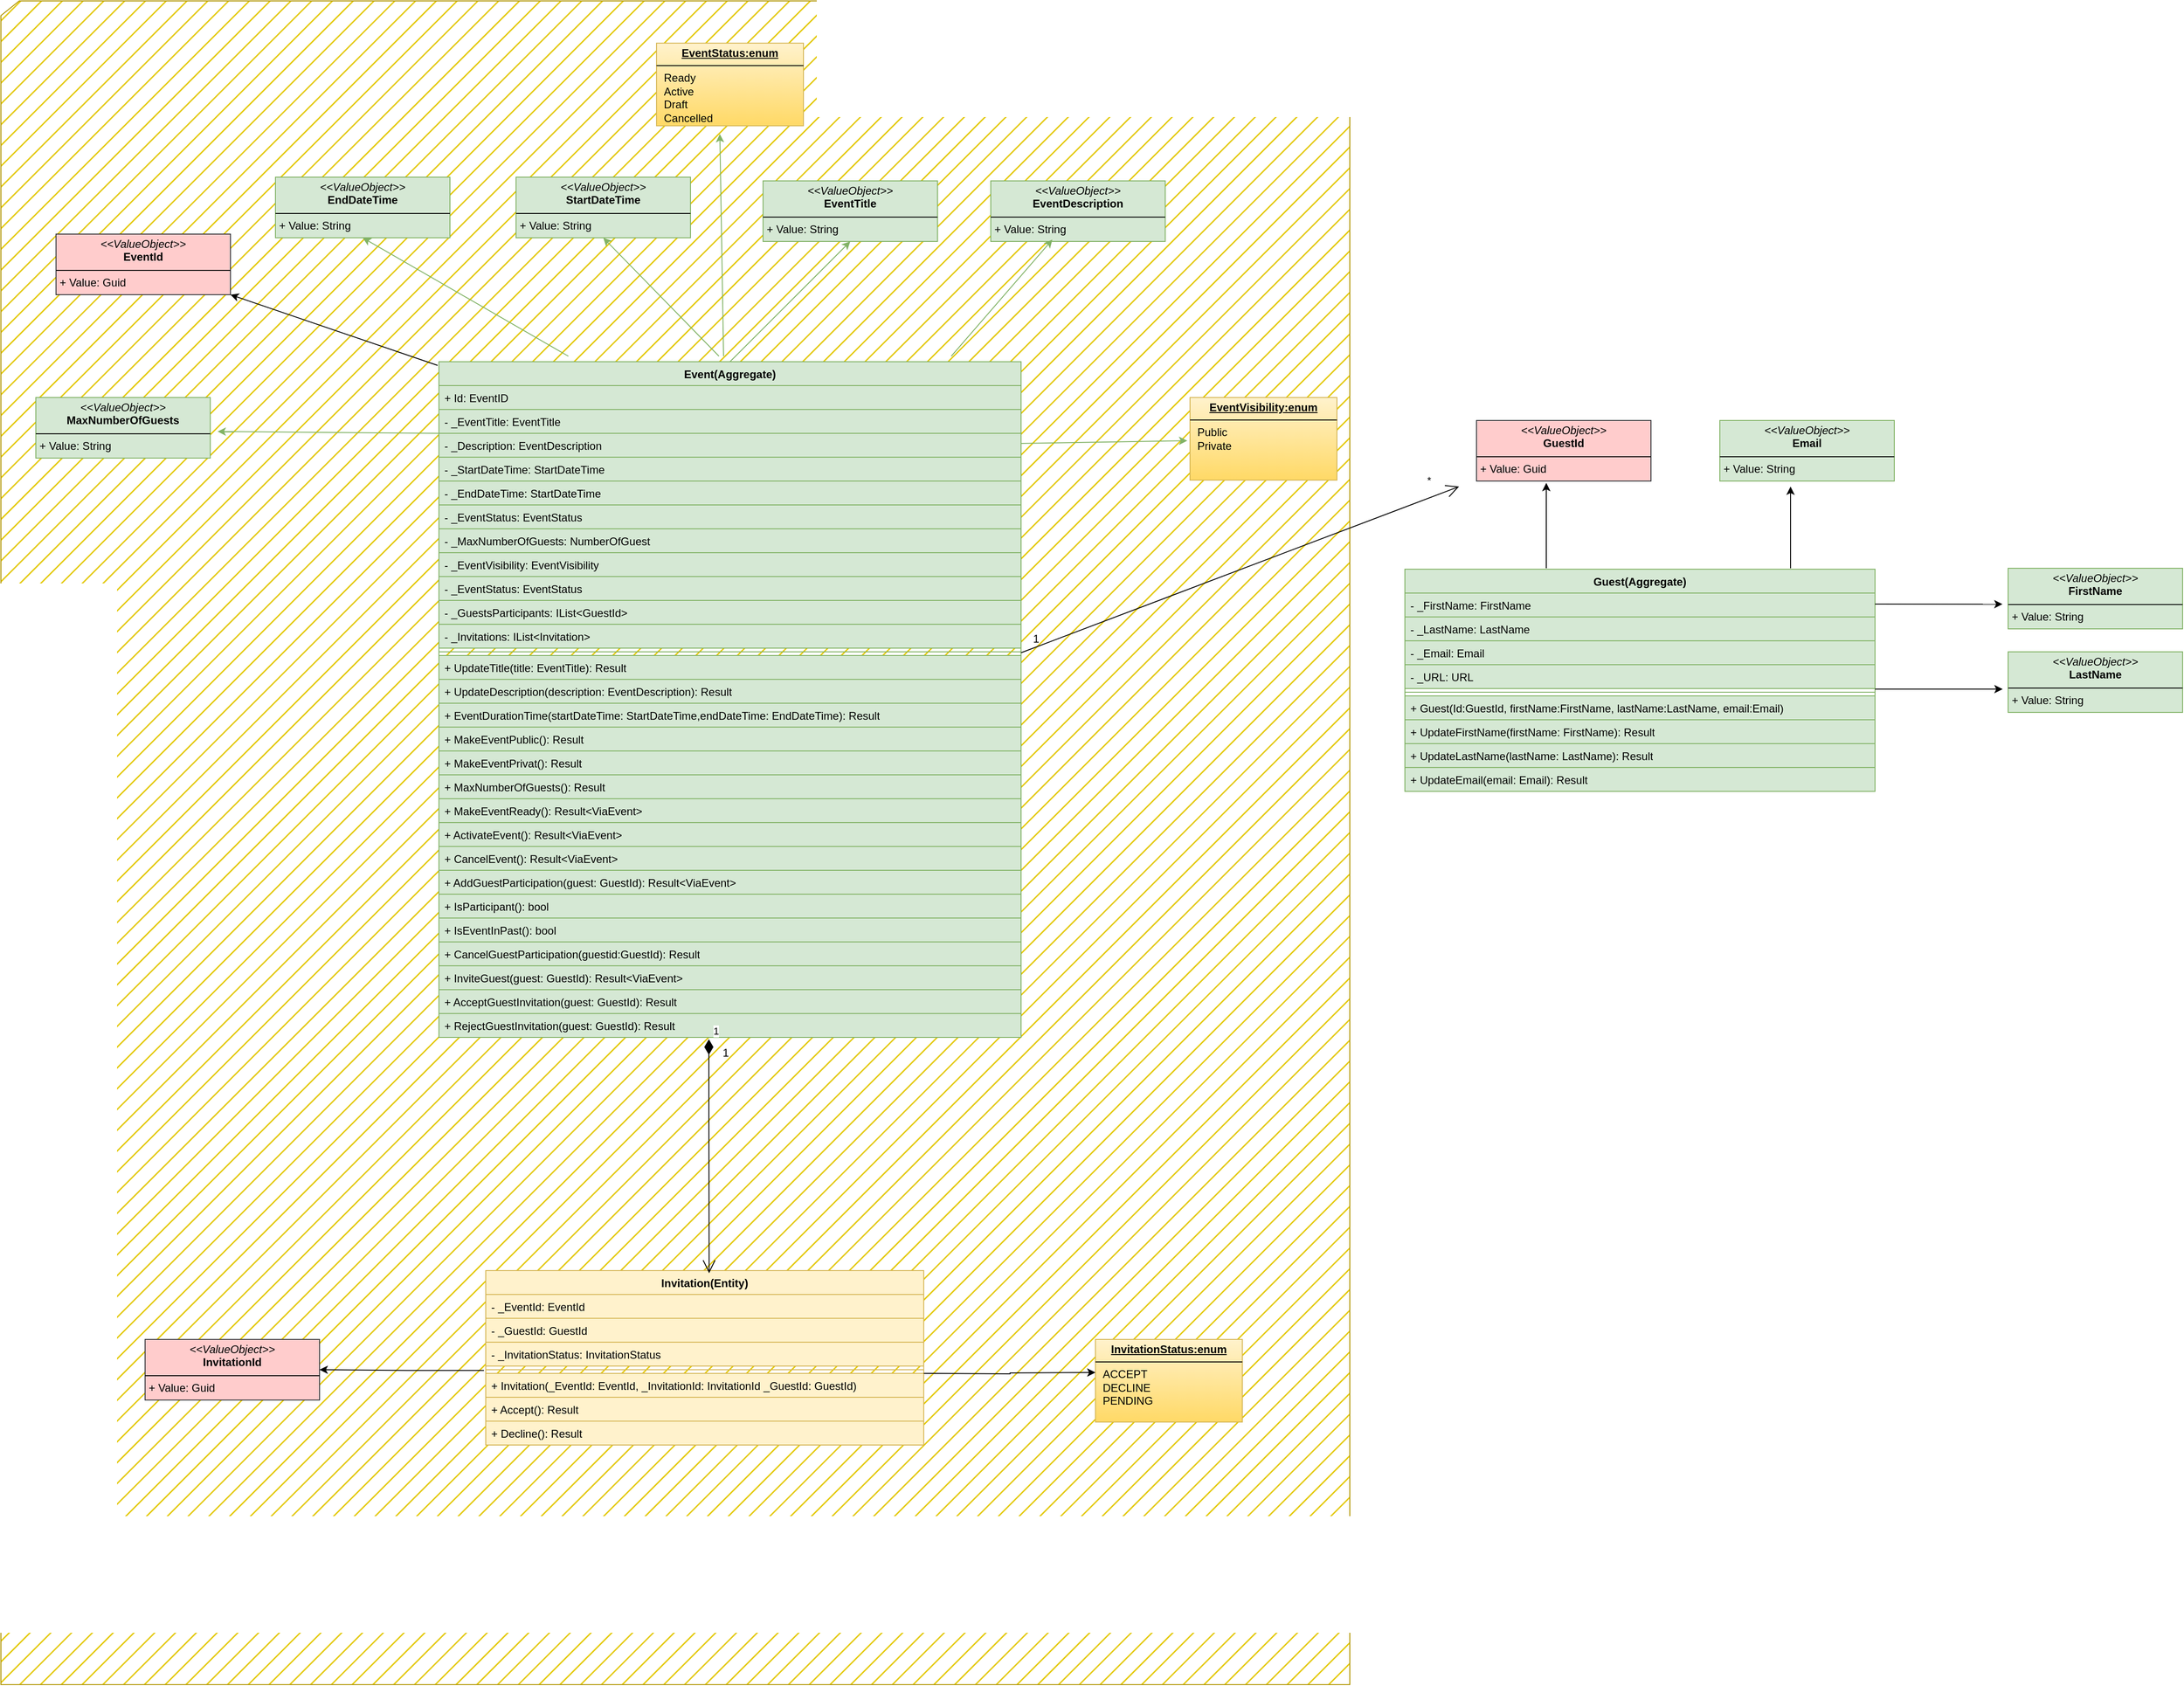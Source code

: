 <mxfile version="24.9.0">
  <diagram name="Page-1" id="Azfg8BdM37UtoxWHE8hk">
    <mxGraphModel dx="2765" dy="1464" grid="0" gridSize="10" guides="1" tooltips="1" connect="1" arrows="1" fold="1" page="1" pageScale="1" pageWidth="5000" pageHeight="4000" math="0" shadow="0">
      <root>
        <mxCell id="0" />
        <mxCell id="1" parent="0" />
        <mxCell id="k6Ob-KdLAMpTJRenicLv-19" value="" style="shape=loopLimit;whiteSpace=wrap;html=1;fillColor=#e3c800;strokeColor=#B09500;fontColor=#000000;fillStyle=hatch;" vertex="1" parent="1">
          <mxGeometry x="432" y="38" width="1469" height="1834" as="geometry" />
        </mxCell>
        <mxCell id="b80e7Ulma8EjgWwjOu7u-7" value="&lt;div&gt;&lt;span style=&quot;background-color: initial;&quot;&gt;Event(Aggregate&lt;/span&gt;&lt;span style=&quot;background-color: initial;&quot;&gt;)&lt;/span&gt;&lt;/div&gt;&lt;div&gt;&lt;div&gt;&lt;br&gt;&lt;/div&gt;&lt;/div&gt;" style="swimlane;fontStyle=1;align=center;verticalAlign=top;childLayout=stackLayout;horizontal=1;startSize=26;horizontalStack=0;resizeParent=1;resizeParentMax=0;resizeLast=0;collapsible=1;marginBottom=0;whiteSpace=wrap;html=1;fillColor=#d5e8d4;strokeColor=#82b366;" parent="1" vertex="1">
          <mxGeometry x="909" y="431" width="634" height="736" as="geometry" />
        </mxCell>
        <mxCell id="b80e7Ulma8EjgWwjOu7u-17" value="+ Id: EventID" style="text;strokeColor=#82b366;fillColor=#d5e8d4;align=left;verticalAlign=top;spacingLeft=4;spacingRight=4;overflow=hidden;rotatable=0;points=[[0,0.5],[1,0.5]];portConstraint=eastwest;whiteSpace=wrap;html=1;" parent="b80e7Ulma8EjgWwjOu7u-7" vertex="1">
          <mxGeometry y="26" width="634" height="26" as="geometry" />
        </mxCell>
        <mxCell id="b80e7Ulma8EjgWwjOu7u-14" value="- _EventTitle: EventTitle" style="text;strokeColor=#82b366;fillColor=#d5e8d4;align=left;verticalAlign=top;spacingLeft=4;spacingRight=4;overflow=hidden;rotatable=0;points=[[0,0.5],[1,0.5]];portConstraint=eastwest;whiteSpace=wrap;html=1;" parent="b80e7Ulma8EjgWwjOu7u-7" vertex="1">
          <mxGeometry y="52" width="634" height="26" as="geometry" />
        </mxCell>
        <mxCell id="b80e7Ulma8EjgWwjOu7u-15" value="- _Description: EventDescription" style="text;strokeColor=#82b366;fillColor=#d5e8d4;align=left;verticalAlign=top;spacingLeft=4;spacingRight=4;overflow=hidden;rotatable=0;points=[[0,0.5],[1,0.5]];portConstraint=eastwest;whiteSpace=wrap;html=1;" parent="b80e7Ulma8EjgWwjOu7u-7" vertex="1">
          <mxGeometry y="78" width="634" height="26" as="geometry" />
        </mxCell>
        <mxCell id="b80e7Ulma8EjgWwjOu7u-18" value="- _StartDateTime: StartDateTime" style="text;strokeColor=#82b366;fillColor=#d5e8d4;align=left;verticalAlign=top;spacingLeft=4;spacingRight=4;overflow=hidden;rotatable=0;points=[[0,0.5],[1,0.5]];portConstraint=eastwest;whiteSpace=wrap;html=1;" parent="b80e7Ulma8EjgWwjOu7u-7" vertex="1">
          <mxGeometry y="104" width="634" height="26" as="geometry" />
        </mxCell>
        <mxCell id="b80e7Ulma8EjgWwjOu7u-12" value="- _EndDateTime: StartDateTime" style="text;strokeColor=#82b366;fillColor=#d5e8d4;align=left;verticalAlign=top;spacingLeft=4;spacingRight=4;overflow=hidden;rotatable=0;points=[[0,0.5],[1,0.5]];portConstraint=eastwest;whiteSpace=wrap;html=1;" parent="b80e7Ulma8EjgWwjOu7u-7" vertex="1">
          <mxGeometry y="130" width="634" height="26" as="geometry" />
        </mxCell>
        <mxCell id="b80e7Ulma8EjgWwjOu7u-8" value="- _EventStatus: EventStatus" style="text;strokeColor=#82b366;fillColor=#d5e8d4;align=left;verticalAlign=top;spacingLeft=4;spacingRight=4;overflow=hidden;rotatable=0;points=[[0,0.5],[1,0.5]];portConstraint=eastwest;whiteSpace=wrap;html=1;" parent="b80e7Ulma8EjgWwjOu7u-7" vertex="1">
          <mxGeometry y="156" width="634" height="26" as="geometry" />
        </mxCell>
        <mxCell id="b80e7Ulma8EjgWwjOu7u-16" value="- _MaxNumberOfGuests: NumberOfG&lt;span style=&quot;background-color: initial;&quot;&gt;uest&lt;/span&gt;" style="text;strokeColor=#82b366;fillColor=#d5e8d4;align=left;verticalAlign=top;spacingLeft=4;spacingRight=4;overflow=hidden;rotatable=0;points=[[0,0.5],[1,0.5]];portConstraint=eastwest;whiteSpace=wrap;html=1;" parent="b80e7Ulma8EjgWwjOu7u-7" vertex="1">
          <mxGeometry y="182" width="634" height="26" as="geometry" />
        </mxCell>
        <mxCell id="b80e7Ulma8EjgWwjOu7u-20" value="- _EventVisibility: EventVisibility" style="text;strokeColor=#82b366;fillColor=#d5e8d4;align=left;verticalAlign=top;spacingLeft=4;spacingRight=4;overflow=hidden;rotatable=0;points=[[0,0.5],[1,0.5]];portConstraint=eastwest;whiteSpace=wrap;html=1;" parent="b80e7Ulma8EjgWwjOu7u-7" vertex="1">
          <mxGeometry y="208" width="634" height="26" as="geometry" />
        </mxCell>
        <mxCell id="b80e7Ulma8EjgWwjOu7u-21" value="- _EventStatus: EventStatus" style="text;strokeColor=#82b366;fillColor=#d5e8d4;align=left;verticalAlign=top;spacingLeft=4;spacingRight=4;overflow=hidden;rotatable=0;points=[[0,0.5],[1,0.5]];portConstraint=eastwest;whiteSpace=wrap;html=1;" parent="b80e7Ulma8EjgWwjOu7u-7" vertex="1">
          <mxGeometry y="234" width="634" height="26" as="geometry" />
        </mxCell>
        <mxCell id="b80e7Ulma8EjgWwjOu7u-13" value="- _GuestsParticipants: IList&amp;lt;GuestId&amp;gt;&lt;div&gt;&lt;br&gt;&lt;/div&gt;" style="text;strokeColor=#82b366;fillColor=#d5e8d4;align=left;verticalAlign=top;spacingLeft=4;spacingRight=4;overflow=hidden;rotatable=0;points=[[0,0.5],[1,0.5]];portConstraint=eastwest;whiteSpace=wrap;html=1;" parent="b80e7Ulma8EjgWwjOu7u-7" vertex="1">
          <mxGeometry y="260" width="634" height="26" as="geometry" />
        </mxCell>
        <mxCell id="b80e7Ulma8EjgWwjOu7u-22" value="- _Invitations: IList&amp;lt;Invitation&amp;gt;&lt;div&gt;&lt;br&gt;&lt;/div&gt;" style="text;strokeColor=#82b366;fillColor=#d5e8d4;align=left;verticalAlign=top;spacingLeft=4;spacingRight=4;overflow=hidden;rotatable=0;points=[[0,0.5],[1,0.5]];portConstraint=eastwest;whiteSpace=wrap;html=1;" parent="b80e7Ulma8EjgWwjOu7u-7" vertex="1">
          <mxGeometry y="286" width="634" height="26" as="geometry" />
        </mxCell>
        <mxCell id="b80e7Ulma8EjgWwjOu7u-9" value="" style="line;strokeWidth=1;fillColor=#d5e8d4;align=left;verticalAlign=middle;spacingTop=-1;spacingLeft=3;spacingRight=3;rotatable=0;labelPosition=right;points=[];portConstraint=eastwest;strokeColor=#82b366;" parent="b80e7Ulma8EjgWwjOu7u-7" vertex="1">
          <mxGeometry y="312" width="634" height="8" as="geometry" />
        </mxCell>
        <mxCell id="b80e7Ulma8EjgWwjOu7u-10" value="+ UpdateTitle(title: EventTitle&lt;span style=&quot;background-color: initial;&quot;&gt;): Result&lt;/span&gt;&lt;div&gt;&lt;span style=&quot;background-color: initial;&quot;&gt;&lt;br&gt;&lt;/span&gt;&lt;/div&gt;" style="text;strokeColor=#82b366;fillColor=#d5e8d4;align=left;verticalAlign=top;spacingLeft=4;spacingRight=4;overflow=hidden;rotatable=0;points=[[0,0.5],[1,0.5]];portConstraint=eastwest;whiteSpace=wrap;html=1;" parent="b80e7Ulma8EjgWwjOu7u-7" vertex="1">
          <mxGeometry y="320" width="634" height="26" as="geometry" />
        </mxCell>
        <mxCell id="uy6dgbSaN94w_P_jjJLg-6" value="+ UpdateDescription(description: EventDescription&lt;span style=&quot;background-color: initial;&quot;&gt;): Result&lt;/span&gt;&lt;div&gt;&lt;span style=&quot;background-color: initial;&quot;&gt;&lt;br&gt;&lt;/span&gt;&lt;/div&gt;" style="text;strokeColor=#82b366;fillColor=#d5e8d4;align=left;verticalAlign=top;spacingLeft=4;spacingRight=4;overflow=hidden;rotatable=0;points=[[0,0.5],[1,0.5]];portConstraint=eastwest;whiteSpace=wrap;html=1;" parent="b80e7Ulma8EjgWwjOu7u-7" vertex="1">
          <mxGeometry y="346" width="634" height="26" as="geometry" />
        </mxCell>
        <mxCell id="uy6dgbSaN94w_P_jjJLg-7" value="+ EventDurationTime(startDateTime: StartDateTime,endDateTime: EndDateTime&lt;span style=&quot;background-color: initial;&quot;&gt;): Result&lt;/span&gt;&lt;div&gt;&lt;span style=&quot;background-color: initial;&quot;&gt;&lt;br&gt;&lt;/span&gt;&lt;/div&gt;" style="text;strokeColor=#82b366;fillColor=#d5e8d4;align=left;verticalAlign=top;spacingLeft=4;spacingRight=4;overflow=hidden;rotatable=0;points=[[0,0.5],[1,0.5]];portConstraint=eastwest;whiteSpace=wrap;html=1;" parent="b80e7Ulma8EjgWwjOu7u-7" vertex="1">
          <mxGeometry y="372" width="634" height="26" as="geometry" />
        </mxCell>
        <mxCell id="uy6dgbSaN94w_P_jjJLg-8" value="+ MakeEventPublic(&lt;span style=&quot;background-color: initial;&quot;&gt;): Result&lt;/span&gt;&lt;div&gt;&lt;span style=&quot;background-color: initial;&quot;&gt;&lt;br&gt;&lt;/span&gt;&lt;/div&gt;" style="text;strokeColor=#82b366;fillColor=#d5e8d4;align=left;verticalAlign=top;spacingLeft=4;spacingRight=4;overflow=hidden;rotatable=0;points=[[0,0.5],[1,0.5]];portConstraint=eastwest;whiteSpace=wrap;html=1;" parent="b80e7Ulma8EjgWwjOu7u-7" vertex="1">
          <mxGeometry y="398" width="634" height="26" as="geometry" />
        </mxCell>
        <mxCell id="uy6dgbSaN94w_P_jjJLg-27" value="+ MakeEventPrivat(&lt;span style=&quot;background-color: initial;&quot;&gt;): Result&lt;/span&gt;&lt;div&gt;&lt;span style=&quot;background-color: initial;&quot;&gt;&lt;br&gt;&lt;/span&gt;&lt;/div&gt;" style="text;strokeColor=#82b366;fillColor=#d5e8d4;align=left;verticalAlign=top;spacingLeft=4;spacingRight=4;overflow=hidden;rotatable=0;points=[[0,0.5],[1,0.5]];portConstraint=eastwest;whiteSpace=wrap;html=1;" parent="b80e7Ulma8EjgWwjOu7u-7" vertex="1">
          <mxGeometry y="424" width="634" height="26" as="geometry" />
        </mxCell>
        <mxCell id="efsZpIjsci2Im7jfEUb9-1" value="+ MaxNumberOfGuests(&lt;span style=&quot;background-color: initial;&quot;&gt;): Result&lt;/span&gt;&lt;div&gt;&lt;span style=&quot;background-color: initial;&quot;&gt;&lt;br&gt;&lt;/span&gt;&lt;/div&gt;" style="text;strokeColor=#82b366;fillColor=#d5e8d4;align=left;verticalAlign=top;spacingLeft=4;spacingRight=4;overflow=hidden;rotatable=0;points=[[0,0.5],[1,0.5]];portConstraint=eastwest;whiteSpace=wrap;html=1;" parent="b80e7Ulma8EjgWwjOu7u-7" vertex="1">
          <mxGeometry y="450" width="634" height="26" as="geometry" />
        </mxCell>
        <mxCell id="efsZpIjsci2Im7jfEUb9-3" value="+ MakeEventReady(&lt;span style=&quot;background-color: initial;&quot;&gt;): Result&amp;lt;ViaEvent&amp;gt;&lt;/span&gt;&lt;div&gt;&lt;span style=&quot;background-color: initial;&quot;&gt;&lt;br&gt;&lt;/span&gt;&lt;/div&gt;" style="text;strokeColor=#82b366;fillColor=#d5e8d4;align=left;verticalAlign=top;spacingLeft=4;spacingRight=4;overflow=hidden;rotatable=0;points=[[0,0.5],[1,0.5]];portConstraint=eastwest;whiteSpace=wrap;html=1;" parent="b80e7Ulma8EjgWwjOu7u-7" vertex="1">
          <mxGeometry y="476" width="634" height="26" as="geometry" />
        </mxCell>
        <mxCell id="uy6dgbSaN94w_P_jjJLg-5" value="+ ActivateEvent(&lt;span style=&quot;background-color: initial;&quot;&gt;): Result&amp;lt;ViaEvent&amp;gt;&lt;/span&gt;&lt;div&gt;&lt;span style=&quot;background-color: initial;&quot;&gt;&lt;br&gt;&lt;/span&gt;&lt;/div&gt;" style="text;strokeColor=#82b366;fillColor=#d5e8d4;align=left;verticalAlign=top;spacingLeft=4;spacingRight=4;overflow=hidden;rotatable=0;points=[[0,0.5],[1,0.5]];portConstraint=eastwest;whiteSpace=wrap;html=1;" parent="b80e7Ulma8EjgWwjOu7u-7" vertex="1">
          <mxGeometry y="502" width="634" height="26" as="geometry" />
        </mxCell>
        <mxCell id="k6Ob-KdLAMpTJRenicLv-29" value="+ CancelEvent(&lt;span style=&quot;background-color: initial;&quot;&gt;): Result&amp;lt;ViaEvent&amp;gt;&lt;/span&gt;&lt;div&gt;&lt;span style=&quot;background-color: initial;&quot;&gt;&lt;br&gt;&lt;/span&gt;&lt;/div&gt;" style="text;strokeColor=#82b366;fillColor=#d5e8d4;align=left;verticalAlign=top;spacingLeft=4;spacingRight=4;overflow=hidden;rotatable=0;points=[[0,0.5],[1,0.5]];portConstraint=eastwest;whiteSpace=wrap;html=1;" vertex="1" parent="b80e7Ulma8EjgWwjOu7u-7">
          <mxGeometry y="528" width="634" height="26" as="geometry" />
        </mxCell>
        <mxCell id="k6Ob-KdLAMpTJRenicLv-30" value="+ AddGuestParticipation(guest: GuestId&lt;span style=&quot;background-color: initial;&quot;&gt;): Result&amp;lt;ViaEvent&amp;gt;&lt;/span&gt;&lt;div&gt;&lt;span style=&quot;background-color: initial;&quot;&gt;&lt;br&gt;&lt;/span&gt;&lt;/div&gt;" style="text;strokeColor=#82b366;fillColor=#d5e8d4;align=left;verticalAlign=top;spacingLeft=4;spacingRight=4;overflow=hidden;rotatable=0;points=[[0,0.5],[1,0.5]];portConstraint=eastwest;whiteSpace=wrap;html=1;" vertex="1" parent="b80e7Ulma8EjgWwjOu7u-7">
          <mxGeometry y="554" width="634" height="26" as="geometry" />
        </mxCell>
        <mxCell id="k6Ob-KdLAMpTJRenicLv-34" value="+ IsParticipant(&lt;span style=&quot;background-color: initial;&quot;&gt;): bool&lt;/span&gt;&lt;div&gt;&lt;span style=&quot;background-color: initial;&quot;&gt;&lt;br&gt;&lt;/span&gt;&lt;/div&gt;" style="text;strokeColor=#82b366;fillColor=#d5e8d4;align=left;verticalAlign=top;spacingLeft=4;spacingRight=4;overflow=hidden;rotatable=0;points=[[0,0.5],[1,0.5]];portConstraint=eastwest;whiteSpace=wrap;html=1;" vertex="1" parent="b80e7Ulma8EjgWwjOu7u-7">
          <mxGeometry y="580" width="634" height="26" as="geometry" />
        </mxCell>
        <mxCell id="k6Ob-KdLAMpTJRenicLv-35" value="+ IsEventInPast(&lt;span style=&quot;background-color: initial;&quot;&gt;): bool&lt;/span&gt;&lt;div&gt;&lt;span style=&quot;background-color: initial;&quot;&gt;&lt;br&gt;&lt;/span&gt;&lt;/div&gt;" style="text;strokeColor=#82b366;fillColor=#d5e8d4;align=left;verticalAlign=top;spacingLeft=4;spacingRight=4;overflow=hidden;rotatable=0;points=[[0,0.5],[1,0.5]];portConstraint=eastwest;whiteSpace=wrap;html=1;" vertex="1" parent="b80e7Ulma8EjgWwjOu7u-7">
          <mxGeometry y="606" width="634" height="26" as="geometry" />
        </mxCell>
        <mxCell id="k6Ob-KdLAMpTJRenicLv-36" value="+ CancelGuestParticipation(guestid:GuestId&lt;span style=&quot;background-color: initial;&quot;&gt;): Result&lt;/span&gt;&lt;div&gt;&lt;span style=&quot;background-color: initial;&quot;&gt;&lt;br&gt;&lt;/span&gt;&lt;/div&gt;" style="text;strokeColor=#82b366;fillColor=#d5e8d4;align=left;verticalAlign=top;spacingLeft=4;spacingRight=4;overflow=hidden;rotatable=0;points=[[0,0.5],[1,0.5]];portConstraint=eastwest;whiteSpace=wrap;html=1;" vertex="1" parent="b80e7Ulma8EjgWwjOu7u-7">
          <mxGeometry y="632" width="634" height="26" as="geometry" />
        </mxCell>
        <mxCell id="k6Ob-KdLAMpTJRenicLv-37" value="+ InviteGuest(guest: GuestId&lt;span style=&quot;background-color: initial;&quot;&gt;): Result&amp;lt;ViaEvent&amp;gt;&lt;/span&gt;&lt;div&gt;&lt;span style=&quot;background-color: initial;&quot;&gt;&lt;br&gt;&lt;/span&gt;&lt;/div&gt;" style="text;strokeColor=#82b366;fillColor=#d5e8d4;align=left;verticalAlign=top;spacingLeft=4;spacingRight=4;overflow=hidden;rotatable=0;points=[[0,0.5],[1,0.5]];portConstraint=eastwest;whiteSpace=wrap;html=1;" vertex="1" parent="b80e7Ulma8EjgWwjOu7u-7">
          <mxGeometry y="658" width="634" height="26" as="geometry" />
        </mxCell>
        <mxCell id="k6Ob-KdLAMpTJRenicLv-38" value="+ AcceptGuestInvitation(guest: GuestId&lt;span style=&quot;background-color: initial;&quot;&gt;): Result&lt;/span&gt;" style="text;strokeColor=#82b366;fillColor=#d5e8d4;align=left;verticalAlign=top;spacingLeft=4;spacingRight=4;overflow=hidden;rotatable=0;points=[[0,0.5],[1,0.5]];portConstraint=eastwest;whiteSpace=wrap;html=1;" vertex="1" parent="b80e7Ulma8EjgWwjOu7u-7">
          <mxGeometry y="684" width="634" height="26" as="geometry" />
        </mxCell>
        <mxCell id="k6Ob-KdLAMpTJRenicLv-41" value="+ RejectGuestInvitation(guest: GuestId&lt;span style=&quot;background-color: initial;&quot;&gt;): Result&lt;/span&gt;" style="text;strokeColor=#82b366;fillColor=#d5e8d4;align=left;verticalAlign=top;spacingLeft=4;spacingRight=4;overflow=hidden;rotatable=0;points=[[0,0.5],[1,0.5]];portConstraint=eastwest;whiteSpace=wrap;html=1;" vertex="1" parent="b80e7Ulma8EjgWwjOu7u-7">
          <mxGeometry y="710" width="634" height="26" as="geometry" />
        </mxCell>
        <mxCell id="b80e7Ulma8EjgWwjOu7u-27" value="&lt;p style=&quot;margin:0px;margin-top:4px;text-align:center;&quot;&gt;&lt;i&gt;&amp;lt;&amp;lt;ValueObject&amp;gt;&amp;gt;&lt;/i&gt;&lt;br&gt;&lt;b&gt;EventTitle&lt;/b&gt;&lt;/p&gt;&lt;hr size=&quot;1&quot; style=&quot;border-style:solid;&quot;&gt;&lt;p style=&quot;margin:0px;margin-left:4px;&quot;&gt;+ Value: String&lt;/p&gt;&lt;hr size=&quot;1&quot; style=&quot;border-style:solid;&quot;&gt;&lt;p style=&quot;margin:0px;margin-left:4px;&quot;&gt;&lt;br&gt;&lt;br&gt;&lt;/p&gt;" style="verticalAlign=top;align=left;overflow=fill;html=1;whiteSpace=wrap;fillColor=#d5e8d4;strokeColor=#82b366;" parent="1" vertex="1">
          <mxGeometry x="1262" y="234" width="190" height="66" as="geometry" />
        </mxCell>
        <mxCell id="b80e7Ulma8EjgWwjOu7u-28" value="&lt;p style=&quot;margin:0px;margin-top:4px;text-align:center;&quot;&gt;&lt;i&gt;&amp;lt;&amp;lt;ValueObject&amp;gt;&amp;gt;&lt;/i&gt;&lt;br&gt;&lt;b&gt;EventDescription&lt;/b&gt;&lt;/p&gt;&lt;hr size=&quot;1&quot; style=&quot;border-style:solid;&quot;&gt;&lt;p style=&quot;margin:0px;margin-left:4px;&quot;&gt;+ Value: String&lt;/p&gt;&lt;p style=&quot;margin:0px;margin-left:4px;&quot;&gt;&lt;br&gt;&lt;/p&gt;" style="verticalAlign=top;align=left;overflow=fill;html=1;whiteSpace=wrap;fillColor=#d5e8d4;strokeColor=#82b366;" parent="1" vertex="1">
          <mxGeometry x="1510" y="234" width="190" height="66" as="geometry" />
        </mxCell>
        <mxCell id="N6NYBtk3vHHKCxTJz0cy-1" value="" style="endArrow=classic;html=1;rounded=0;entryX=0.5;entryY=1;entryDx=0;entryDy=0;exitX=0.5;exitY=0;exitDx=0;exitDy=0;fillColor=#d5e8d4;strokeColor=#82b366;" parent="1" source="b80e7Ulma8EjgWwjOu7u-7" target="b80e7Ulma8EjgWwjOu7u-27" edge="1">
          <mxGeometry width="50" height="50" relative="1" as="geometry">
            <mxPoint x="1226" y="461" as="sourcePoint" />
            <mxPoint x="1276" y="411" as="targetPoint" />
          </mxGeometry>
        </mxCell>
        <mxCell id="Dg82vvBANZBQ5Veb18TG-1" value="" style="endArrow=classic;html=1;rounded=0;entryX=0.353;entryY=0.97;entryDx=0;entryDy=0;entryPerimeter=0;fillColor=#d5e8d4;strokeColor=#82b366;" parent="1" target="b80e7Ulma8EjgWwjOu7u-28" edge="1">
          <mxGeometry width="50" height="50" relative="1" as="geometry">
            <mxPoint x="1467" y="425" as="sourcePoint" />
            <mxPoint x="1517" y="375" as="targetPoint" />
          </mxGeometry>
        </mxCell>
        <mxCell id="uy6dgbSaN94w_P_jjJLg-1" value="&lt;p style=&quot;margin:0px;margin-top:4px;text-align:center;&quot;&gt;&lt;i&gt;&amp;lt;&amp;lt;ValueObject&amp;gt;&amp;gt;&lt;/i&gt;&lt;br&gt;&lt;b&gt;StartDateTime&lt;/b&gt;&lt;/p&gt;&lt;hr size=&quot;1&quot; style=&quot;border-style:solid;&quot;&gt;&lt;p style=&quot;margin:0px;margin-left:4px;&quot;&gt;+ Value: String&lt;/p&gt;&lt;p style=&quot;margin:0px;margin-left:4px;&quot;&gt;&lt;br&gt;&lt;/p&gt;" style="verticalAlign=top;align=left;overflow=fill;html=1;whiteSpace=wrap;fillColor=#d5e8d4;strokeColor=#82b366;" parent="1" vertex="1">
          <mxGeometry x="993" y="230" width="190" height="66" as="geometry" />
        </mxCell>
        <mxCell id="uy6dgbSaN94w_P_jjJLg-2" value="&lt;p style=&quot;margin:0px;margin-top:4px;text-align:center;&quot;&gt;&lt;i&gt;&amp;lt;&amp;lt;ValueObject&amp;gt;&amp;gt;&lt;/i&gt;&lt;br&gt;&lt;b&gt;EndDateTime&lt;/b&gt;&lt;/p&gt;&lt;hr size=&quot;1&quot; style=&quot;border-style:solid;&quot;&gt;&lt;p style=&quot;margin:0px;margin-left:4px;&quot;&gt;+ Value: String&lt;/p&gt;&lt;p style=&quot;margin:0px;margin-left:4px;&quot;&gt;&lt;br&gt;&lt;/p&gt;" style="verticalAlign=top;align=left;overflow=fill;html=1;whiteSpace=wrap;fillColor=#d5e8d4;strokeColor=#82b366;" parent="1" vertex="1">
          <mxGeometry x="731" y="230" width="190" height="66" as="geometry" />
        </mxCell>
        <mxCell id="uy6dgbSaN94w_P_jjJLg-3" value="" style="endArrow=classic;html=1;rounded=0;entryX=0.5;entryY=1;entryDx=0;entryDy=0;fillColor=#d5e8d4;strokeColor=#82b366;" parent="1" target="uy6dgbSaN94w_P_jjJLg-1" edge="1">
          <mxGeometry width="50" height="50" relative="1" as="geometry">
            <mxPoint x="1214" y="425" as="sourcePoint" />
            <mxPoint x="1264" y="375" as="targetPoint" />
          </mxGeometry>
        </mxCell>
        <mxCell id="uy6dgbSaN94w_P_jjJLg-4" value="" style="endArrow=classic;html=1;rounded=0;entryX=0.5;entryY=1;entryDx=0;entryDy=0;fillColor=#d5e8d4;strokeColor=#82b366;" parent="1" target="uy6dgbSaN94w_P_jjJLg-2" edge="1">
          <mxGeometry width="50" height="50" relative="1" as="geometry">
            <mxPoint x="1050" y="425" as="sourcePoint" />
            <mxPoint x="924" y="296" as="targetPoint" />
          </mxGeometry>
        </mxCell>
        <mxCell id="uy6dgbSaN94w_P_jjJLg-28" value="&lt;p style=&quot;margin:0px;margin-top:4px;text-align:center;text-decoration:underline;&quot;&gt;&lt;b&gt;EventStatus:enum&lt;/b&gt;&lt;/p&gt;&lt;hr size=&quot;1&quot; style=&quot;border-style:solid;&quot;&gt;&lt;p style=&quot;margin:0px;margin-left:8px;&quot;&gt;Ready&lt;br&gt;Active&lt;br&gt;Draft&lt;/p&gt;&lt;p style=&quot;margin:0px;margin-left:8px;&quot;&gt;Cancelled&lt;/p&gt;&lt;p style=&quot;margin:0px;margin-left:8px;&quot;&gt;&lt;br&gt;&lt;/p&gt;" style="verticalAlign=top;align=left;overflow=fill;html=1;whiteSpace=wrap;fillColor=#fff2cc;strokeColor=#d6b656;gradientColor=#ffd966;" parent="1" vertex="1">
          <mxGeometry x="1146" y="84" width="160" height="90" as="geometry" />
        </mxCell>
        <mxCell id="uy6dgbSaN94w_P_jjJLg-30" value="" style="endArrow=classic;html=1;rounded=0;entryX=0.431;entryY=1.1;entryDx=0;entryDy=0;entryPerimeter=0;fillColor=#d5e8d4;strokeColor=#82b366;" parent="1" target="uy6dgbSaN94w_P_jjJLg-28" edge="1">
          <mxGeometry width="50" height="50" relative="1" as="geometry">
            <mxPoint x="1219" y="425" as="sourcePoint" />
            <mxPoint x="1269" y="375" as="targetPoint" />
          </mxGeometry>
        </mxCell>
        <mxCell id="BF26T7qqpDhjQz3A86VV-1" value="&lt;p style=&quot;margin:0px;margin-top:4px;text-align:center;&quot;&gt;&lt;i&gt;&amp;lt;&amp;lt;ValueObject&amp;gt;&amp;gt;&lt;/i&gt;&lt;br&gt;&lt;b&gt;MaxNumberOfGuests&lt;/b&gt;&lt;/p&gt;&lt;hr size=&quot;1&quot; style=&quot;border-style:solid;&quot;&gt;&lt;p style=&quot;margin:0px;margin-left:4px;&quot;&gt;+ Value: String&lt;/p&gt;&lt;p style=&quot;margin:0px;margin-left:4px;&quot;&gt;&lt;br&gt;&lt;/p&gt;" style="verticalAlign=top;align=left;overflow=fill;html=1;whiteSpace=wrap;fillColor=#d5e8d4;strokeColor=#82b366;" parent="1" vertex="1">
          <mxGeometry x="470" y="470" width="190" height="66" as="geometry" />
        </mxCell>
        <mxCell id="BF26T7qqpDhjQz3A86VV-2" value="" style="endArrow=classic;html=1;rounded=0;entryX=1.042;entryY=0.561;entryDx=0;entryDy=0;entryPerimeter=0;fillColor=#d5e8d4;strokeColor=#82b366;" parent="1" target="BF26T7qqpDhjQz3A86VV-1" edge="1">
          <mxGeometry width="50" height="50" relative="1" as="geometry">
            <mxPoint x="909" y="509" as="sourcePoint" />
            <mxPoint x="665" y="505" as="targetPoint" />
          </mxGeometry>
        </mxCell>
        <mxCell id="BF26T7qqpDhjQz3A86VV-4" value="" style="endArrow=classic;html=1;rounded=0;entryX=0;entryY=0.5;entryDx=0;entryDy=0;fillColor=#d5e8d4;strokeColor=#82b366;" parent="1" edge="1">
          <mxGeometry width="50" height="50" relative="1" as="geometry">
            <mxPoint x="1543" y="520" as="sourcePoint" />
            <mxPoint x="1724" y="517" as="targetPoint" />
          </mxGeometry>
        </mxCell>
        <mxCell id="BF26T7qqpDhjQz3A86VV-5" value="&lt;p style=&quot;margin:0px;margin-top:4px;text-align:center;text-decoration:underline;&quot;&gt;&lt;b&gt;EventVisibility:enum&lt;/b&gt;&lt;/p&gt;&lt;hr size=&quot;1&quot; style=&quot;border-style:solid;&quot;&gt;&lt;p style=&quot;margin:0px;margin-left:8px;&quot;&gt;Public&lt;br&gt;Private&lt;/p&gt;&lt;p style=&quot;margin:0px;margin-left:8px;&quot;&gt;&lt;br&gt;&lt;/p&gt;" style="verticalAlign=top;align=left;overflow=fill;html=1;whiteSpace=wrap;fillColor=#fff2cc;strokeColor=#d6b656;gradientColor=#ffd966;" parent="1" vertex="1">
          <mxGeometry x="1727" y="470" width="160" height="90" as="geometry" />
        </mxCell>
        <mxCell id="BF26T7qqpDhjQz3A86VV-6" value="Guest(Aggregate)" style="swimlane;fontStyle=1;align=center;verticalAlign=top;childLayout=stackLayout;horizontal=1;startSize=26;horizontalStack=0;resizeParent=1;resizeParentMax=0;resizeLast=0;collapsible=1;marginBottom=0;whiteSpace=wrap;html=1;fillColor=#d5e8d4;strokeColor=#82b366;" parent="1" vertex="1">
          <mxGeometry x="1961" y="657" width="512" height="242" as="geometry" />
        </mxCell>
        <mxCell id="BF26T7qqpDhjQz3A86VV-7" value="- _FirstName: FirstName" style="text;strokeColor=#82b366;fillColor=#d5e8d4;align=left;verticalAlign=top;spacingLeft=4;spacingRight=4;overflow=hidden;rotatable=0;points=[[0,0.5],[1,0.5]];portConstraint=eastwest;whiteSpace=wrap;html=1;" parent="BF26T7qqpDhjQz3A86VV-6" vertex="1">
          <mxGeometry y="26" width="512" height="26" as="geometry" />
        </mxCell>
        <mxCell id="BF26T7qqpDhjQz3A86VV-11" value="- _LastName: LastName" style="text;strokeColor=#82b366;fillColor=#d5e8d4;align=left;verticalAlign=top;spacingLeft=4;spacingRight=4;overflow=hidden;rotatable=0;points=[[0,0.5],[1,0.5]];portConstraint=eastwest;whiteSpace=wrap;html=1;" parent="BF26T7qqpDhjQz3A86VV-6" vertex="1">
          <mxGeometry y="52" width="512" height="26" as="geometry" />
        </mxCell>
        <mxCell id="BF26T7qqpDhjQz3A86VV-12" value="- _Email: Email" style="text;strokeColor=#82b366;fillColor=#d5e8d4;align=left;verticalAlign=top;spacingLeft=4;spacingRight=4;overflow=hidden;rotatable=0;points=[[0,0.5],[1,0.5]];portConstraint=eastwest;whiteSpace=wrap;html=1;" parent="BF26T7qqpDhjQz3A86VV-6" vertex="1">
          <mxGeometry y="78" width="512" height="26" as="geometry" />
        </mxCell>
        <mxCell id="BF26T7qqpDhjQz3A86VV-10" value="- _URL: URL" style="text;strokeColor=#82b366;fillColor=#d5e8d4;align=left;verticalAlign=top;spacingLeft=4;spacingRight=4;overflow=hidden;rotatable=0;points=[[0,0.5],[1,0.5]];portConstraint=eastwest;whiteSpace=wrap;html=1;" parent="BF26T7qqpDhjQz3A86VV-6" vertex="1">
          <mxGeometry y="104" width="512" height="26" as="geometry" />
        </mxCell>
        <mxCell id="BF26T7qqpDhjQz3A86VV-8" value="" style="line;strokeWidth=1;fillColor=#d5e8d4;align=left;verticalAlign=middle;spacingTop=-1;spacingLeft=3;spacingRight=3;rotatable=0;labelPosition=right;points=[];portConstraint=eastwest;strokeColor=#82b366;" parent="BF26T7qqpDhjQz3A86VV-6" vertex="1">
          <mxGeometry y="130" width="512" height="8" as="geometry" />
        </mxCell>
        <mxCell id="BF26T7qqpDhjQz3A86VV-9" value="+ Guest(Id:GuestId, firstName:FirstName, lastName:LastName, email:Email)&lt;div&gt;&lt;br&gt;&lt;/div&gt;" style="text;strokeColor=#82b366;fillColor=#d5e8d4;align=left;verticalAlign=top;spacingLeft=4;spacingRight=4;overflow=hidden;rotatable=0;points=[[0,0.5],[1,0.5]];portConstraint=eastwest;whiteSpace=wrap;html=1;" parent="BF26T7qqpDhjQz3A86VV-6" vertex="1">
          <mxGeometry y="138" width="512" height="26" as="geometry" />
        </mxCell>
        <mxCell id="k6Ob-KdLAMpTJRenicLv-60" value="+ UpdateFirstName(firstName: FirstName): Result&lt;div&gt;&lt;br&gt;&lt;/div&gt;" style="text;strokeColor=#82b366;fillColor=#d5e8d4;align=left;verticalAlign=top;spacingLeft=4;spacingRight=4;overflow=hidden;rotatable=0;points=[[0,0.5],[1,0.5]];portConstraint=eastwest;whiteSpace=wrap;html=1;" vertex="1" parent="BF26T7qqpDhjQz3A86VV-6">
          <mxGeometry y="164" width="512" height="26" as="geometry" />
        </mxCell>
        <mxCell id="k6Ob-KdLAMpTJRenicLv-45" value="+ UpdateLastName(lastName: LastName): Result&lt;div&gt;&lt;br&gt;&lt;/div&gt;" style="text;strokeColor=#82b366;fillColor=#d5e8d4;align=left;verticalAlign=top;spacingLeft=4;spacingRight=4;overflow=hidden;rotatable=0;points=[[0,0.5],[1,0.5]];portConstraint=eastwest;whiteSpace=wrap;html=1;" vertex="1" parent="BF26T7qqpDhjQz3A86VV-6">
          <mxGeometry y="190" width="512" height="26" as="geometry" />
        </mxCell>
        <mxCell id="k6Ob-KdLAMpTJRenicLv-59" value="+ UpdateEmail(email: Email): Result&lt;div&gt;&lt;br&gt;&lt;/div&gt;" style="text;strokeColor=#82b366;fillColor=#d5e8d4;align=left;verticalAlign=top;spacingLeft=4;spacingRight=4;overflow=hidden;rotatable=0;points=[[0,0.5],[1,0.5]];portConstraint=eastwest;whiteSpace=wrap;html=1;" vertex="1" parent="BF26T7qqpDhjQz3A86VV-6">
          <mxGeometry y="216" width="512" height="26" as="geometry" />
        </mxCell>
        <mxCell id="BF26T7qqpDhjQz3A86VV-14" value="&lt;p style=&quot;margin:0px;margin-top:4px;text-align:center;&quot;&gt;&lt;i&gt;&amp;lt;&amp;lt;ValueObject&amp;gt;&amp;gt;&lt;/i&gt;&lt;br&gt;&lt;b&gt;FirstName&lt;/b&gt;&lt;/p&gt;&lt;hr size=&quot;1&quot; style=&quot;border-style:solid;&quot;&gt;&lt;p style=&quot;margin:0px;margin-left:4px;&quot;&gt;+ Value: String&lt;/p&gt;&lt;hr size=&quot;1&quot; style=&quot;border-style:solid;&quot;&gt;&lt;p style=&quot;margin:0px;margin-left:4px;&quot;&gt;&lt;br&gt;&lt;br&gt;&lt;/p&gt;" style="verticalAlign=top;align=left;overflow=fill;html=1;whiteSpace=wrap;fillColor=#d5e8d4;strokeColor=#82b366;" parent="1" vertex="1">
          <mxGeometry x="2618" y="656" width="190" height="66" as="geometry" />
        </mxCell>
        <mxCell id="BF26T7qqpDhjQz3A86VV-15" value="&lt;p style=&quot;margin:0px;margin-top:4px;text-align:center;&quot;&gt;&lt;i&gt;&amp;lt;&amp;lt;ValueObject&amp;gt;&amp;gt;&lt;/i&gt;&lt;br&gt;&lt;b&gt;LastName&lt;/b&gt;&lt;/p&gt;&lt;hr size=&quot;1&quot; style=&quot;border-style:solid;&quot;&gt;&lt;p style=&quot;margin:0px;margin-left:4px;&quot;&gt;+ Value: String&lt;/p&gt;&lt;hr size=&quot;1&quot; style=&quot;border-style:solid;&quot;&gt;&lt;p style=&quot;margin:0px;margin-left:4px;&quot;&gt;&lt;br&gt;&lt;br&gt;&lt;/p&gt;" style="verticalAlign=top;align=left;overflow=fill;html=1;whiteSpace=wrap;fillColor=#d5e8d4;strokeColor=#82b366;" parent="1" vertex="1">
          <mxGeometry x="2618" y="747" width="190" height="66" as="geometry" />
        </mxCell>
        <mxCell id="BF26T7qqpDhjQz3A86VV-16" value="&lt;p style=&quot;margin:0px;margin-top:4px;text-align:center;&quot;&gt;&lt;i&gt;&amp;lt;&amp;lt;ValueObject&amp;gt;&amp;gt;&lt;/i&gt;&lt;br&gt;&lt;b&gt;Email&lt;/b&gt;&lt;/p&gt;&lt;hr size=&quot;1&quot; style=&quot;border-style:solid;&quot;&gt;&lt;p style=&quot;margin:0px;margin-left:4px;&quot;&gt;+ Value: String&lt;/p&gt;&lt;hr size=&quot;1&quot; style=&quot;border-style:solid;&quot;&gt;&lt;p style=&quot;margin:0px;margin-left:4px;&quot;&gt;&lt;br&gt;&lt;br&gt;&lt;/p&gt;" style="verticalAlign=top;align=left;overflow=fill;html=1;whiteSpace=wrap;fillColor=#d5e8d4;strokeColor=#82b366;" parent="1" vertex="1">
          <mxGeometry x="2304" y="495" width="190" height="66" as="geometry" />
        </mxCell>
        <mxCell id="BF26T7qqpDhjQz3A86VV-17" value="" style="endArrow=classic;html=1;rounded=0;entryX=0.015;entryY=0.577;entryDx=0;entryDy=0;entryPerimeter=0;" parent="1" edge="1">
          <mxGeometry width="50" height="50" relative="1" as="geometry">
            <mxPoint x="2473" y="695" as="sourcePoint" />
            <mxPoint x="2611.85" y="695.082" as="targetPoint" />
          </mxGeometry>
        </mxCell>
        <mxCell id="BF26T7qqpDhjQz3A86VV-18" value="" style="endArrow=classic;html=1;rounded=0;entryX=0.015;entryY=0.577;entryDx=0;entryDy=0;entryPerimeter=0;" parent="1" edge="1">
          <mxGeometry width="50" height="50" relative="1" as="geometry">
            <mxPoint x="2473" y="787.66" as="sourcePoint" />
            <mxPoint x="2612" y="787.66" as="targetPoint" />
          </mxGeometry>
        </mxCell>
        <mxCell id="BF26T7qqpDhjQz3A86VV-19" value="" style="endArrow=classic;html=1;rounded=0;" parent="1" edge="1">
          <mxGeometry width="50" height="50" relative="1" as="geometry">
            <mxPoint x="2381" y="656" as="sourcePoint" />
            <mxPoint x="2381" y="567" as="targetPoint" />
          </mxGeometry>
        </mxCell>
        <mxCell id="BF26T7qqpDhjQz3A86VV-20" value="Invitation(Entity)" style="swimlane;fontStyle=1;align=center;verticalAlign=top;childLayout=stackLayout;horizontal=1;startSize=26;horizontalStack=0;resizeParent=1;resizeParentMax=0;resizeLast=0;collapsible=1;marginBottom=0;whiteSpace=wrap;html=1;fillColor=#fff2cc;strokeColor=#d6b656;" parent="1" vertex="1">
          <mxGeometry x="960" y="1421" width="477" height="190" as="geometry" />
        </mxCell>
        <mxCell id="BF26T7qqpDhjQz3A86VV-21" value="- _EventId: EventId" style="text;strokeColor=#d6b656;fillColor=#fff2cc;align=left;verticalAlign=top;spacingLeft=4;spacingRight=4;overflow=hidden;rotatable=0;points=[[0,0.5],[1,0.5]];portConstraint=eastwest;whiteSpace=wrap;html=1;" parent="BF26T7qqpDhjQz3A86VV-20" vertex="1">
          <mxGeometry y="26" width="477" height="26" as="geometry" />
        </mxCell>
        <mxCell id="BF26T7qqpDhjQz3A86VV-24" value="- _GuestId: GuestId" style="text;strokeColor=#d6b656;fillColor=#fff2cc;align=left;verticalAlign=top;spacingLeft=4;spacingRight=4;overflow=hidden;rotatable=0;points=[[0,0.5],[1,0.5]];portConstraint=eastwest;whiteSpace=wrap;html=1;" parent="BF26T7qqpDhjQz3A86VV-20" vertex="1">
          <mxGeometry y="52" width="477" height="26" as="geometry" />
        </mxCell>
        <mxCell id="k6Ob-KdLAMpTJRenicLv-6" value="- _InvitationStatus: InvitationStatus" style="text;strokeColor=#d6b656;fillColor=#fff2cc;align=left;verticalAlign=top;spacingLeft=4;spacingRight=4;overflow=hidden;rotatable=0;points=[[0,0.5],[1,0.5]];portConstraint=eastwest;whiteSpace=wrap;html=1;" vertex="1" parent="BF26T7qqpDhjQz3A86VV-20">
          <mxGeometry y="78" width="477" height="26" as="geometry" />
        </mxCell>
        <mxCell id="BF26T7qqpDhjQz3A86VV-22" value="" style="line;strokeWidth=1;fillColor=none;align=left;verticalAlign=middle;spacingTop=-1;spacingLeft=3;spacingRight=3;rotatable=0;labelPosition=right;points=[];portConstraint=eastwest;strokeColor=inherit;" parent="BF26T7qqpDhjQz3A86VV-20" vertex="1">
          <mxGeometry y="104" width="477" height="8" as="geometry" />
        </mxCell>
        <mxCell id="BF26T7qqpDhjQz3A86VV-23" value="+ Invitation(_EventId: EventId, _InvitationId: InvitationId _GuestId: GuestId)&lt;div&gt;&lt;br&gt;&lt;/div&gt;" style="text;strokeColor=#d6b656;fillColor=#fff2cc;align=left;verticalAlign=top;spacingLeft=4;spacingRight=4;overflow=hidden;rotatable=0;points=[[0,0.5],[1,0.5]];portConstraint=eastwest;whiteSpace=wrap;html=1;" parent="BF26T7qqpDhjQz3A86VV-20" vertex="1">
          <mxGeometry y="112" width="477" height="26" as="geometry" />
        </mxCell>
        <mxCell id="k6Ob-KdLAMpTJRenicLv-15" value="+ Accept(): Result" style="text;strokeColor=#d6b656;fillColor=#fff2cc;align=left;verticalAlign=top;spacingLeft=4;spacingRight=4;overflow=hidden;rotatable=0;points=[[0,0.5],[1,0.5]];portConstraint=eastwest;whiteSpace=wrap;html=1;" vertex="1" parent="BF26T7qqpDhjQz3A86VV-20">
          <mxGeometry y="138" width="477" height="26" as="geometry" />
        </mxCell>
        <mxCell id="k6Ob-KdLAMpTJRenicLv-14" value="+ Decline(): Result" style="text;strokeColor=#d6b656;fillColor=#fff2cc;align=left;verticalAlign=top;spacingLeft=4;spacingRight=4;overflow=hidden;rotatable=0;points=[[0,0.5],[1,0.5]];portConstraint=eastwest;whiteSpace=wrap;html=1;" vertex="1" parent="BF26T7qqpDhjQz3A86VV-20">
          <mxGeometry y="164" width="477" height="26" as="geometry" />
        </mxCell>
        <mxCell id="k6Ob-KdLAMpTJRenicLv-9" value="1" style="text;html=1;align=center;verticalAlign=middle;resizable=0;points=[];autosize=1;strokeColor=none;fillColor=none;" vertex="1" parent="1">
          <mxGeometry x="1208" y="1171" width="25" height="26" as="geometry" />
        </mxCell>
        <mxCell id="k6Ob-KdLAMpTJRenicLv-11" value="" style="endArrow=open;endFill=1;endSize=12;html=1;rounded=0;" edge="1" parent="1">
          <mxGeometry width="160" relative="1" as="geometry">
            <mxPoint x="1543" y="748" as="sourcePoint" />
            <mxPoint x="2020" y="567" as="targetPoint" />
          </mxGeometry>
        </mxCell>
        <mxCell id="k6Ob-KdLAMpTJRenicLv-12" value="1" style="text;html=1;align=center;verticalAlign=middle;resizable=0;points=[];autosize=1;strokeColor=none;fillColor=none;" vertex="1" parent="1">
          <mxGeometry x="1546" y="720" width="25" height="26" as="geometry" />
        </mxCell>
        <mxCell id="k6Ob-KdLAMpTJRenicLv-13" value="*" style="edgeLabel;html=1;align=center;verticalAlign=middle;resizable=0;points=[];" vertex="1" connectable="0" parent="1">
          <mxGeometry x="1870.003" y="564.998" as="geometry">
            <mxPoint x="117" y="-5" as="offset" />
          </mxGeometry>
        </mxCell>
        <mxCell id="k6Ob-KdLAMpTJRenicLv-16" value="&lt;p style=&quot;margin:0px;margin-top:4px;text-align:center;&quot;&gt;&lt;i&gt;&amp;lt;&amp;lt;ValueObject&amp;gt;&amp;gt;&lt;/i&gt;&lt;br&gt;&lt;b&gt;GuestId&lt;/b&gt;&lt;/p&gt;&lt;hr size=&quot;1&quot; style=&quot;border-style:solid;&quot;&gt;&lt;p style=&quot;margin:0px;margin-left:4px;&quot;&gt;+ Value: Guid&lt;/p&gt;&lt;hr size=&quot;1&quot; style=&quot;border-style:solid;&quot;&gt;&lt;p style=&quot;margin:0px;margin-left:4px;&quot;&gt;&lt;br&gt;&lt;br&gt;&lt;/p&gt;" style="verticalAlign=top;align=left;overflow=fill;html=1;whiteSpace=wrap;fillColor=#ffcccc;strokeColor=#36393d;" vertex="1" parent="1">
          <mxGeometry x="2039" y="495" width="190" height="66" as="geometry" />
        </mxCell>
        <mxCell id="k6Ob-KdLAMpTJRenicLv-17" style="edgeStyle=orthogonalEdgeStyle;rounded=0;orthogonalLoop=1;jettySize=auto;html=1;exitX=0.5;exitY=1;exitDx=0;exitDy=0;" edge="1" parent="1" source="k6Ob-KdLAMpTJRenicLv-16" target="k6Ob-KdLAMpTJRenicLv-16">
          <mxGeometry relative="1" as="geometry" />
        </mxCell>
        <mxCell id="k6Ob-KdLAMpTJRenicLv-18" value="" style="endArrow=classic;html=1;rounded=0;" edge="1" parent="1">
          <mxGeometry width="50" height="50" relative="1" as="geometry">
            <mxPoint x="2115" y="656" as="sourcePoint" />
            <mxPoint x="2115" y="563" as="targetPoint" />
          </mxGeometry>
        </mxCell>
        <mxCell id="k6Ob-KdLAMpTJRenicLv-21" value="&lt;p style=&quot;margin:0px;margin-top:4px;text-align:center;&quot;&gt;&lt;i&gt;&amp;lt;&amp;lt;ValueObject&amp;gt;&amp;gt;&lt;/i&gt;&lt;br&gt;&lt;b&gt;EventId&lt;/b&gt;&lt;/p&gt;&lt;hr size=&quot;1&quot; style=&quot;border-style:solid;&quot;&gt;&lt;p style=&quot;margin:0px;margin-left:4px;&quot;&gt;+ Value: Guid&lt;/p&gt;&lt;hr size=&quot;1&quot; style=&quot;border-style:solid;&quot;&gt;&lt;p style=&quot;margin:0px;margin-left:4px;&quot;&gt;&lt;br&gt;&lt;br&gt;&lt;/p&gt;" style="verticalAlign=top;align=left;overflow=fill;html=1;whiteSpace=wrap;fillColor=#ffcccc;strokeColor=#36393d;" vertex="1" parent="1">
          <mxGeometry x="492" y="292" width="190" height="66" as="geometry" />
        </mxCell>
        <mxCell id="k6Ob-KdLAMpTJRenicLv-22" value="" style="endArrow=classic;html=1;rounded=0;entryX=1;entryY=1;entryDx=0;entryDy=0;" edge="1" parent="1" target="k6Ob-KdLAMpTJRenicLv-21">
          <mxGeometry width="50" height="50" relative="1" as="geometry">
            <mxPoint x="907.57" y="435" as="sourcePoint" />
            <mxPoint x="907.57" y="342" as="targetPoint" />
          </mxGeometry>
        </mxCell>
        <mxCell id="k6Ob-KdLAMpTJRenicLv-25" value="&lt;p style=&quot;margin:0px;margin-top:4px;text-align:center;text-decoration:underline;&quot;&gt;&lt;b&gt;InvitationStatus:enum&lt;/b&gt;&lt;/p&gt;&lt;hr size=&quot;1&quot; style=&quot;border-style:solid;&quot;&gt;&lt;p style=&quot;margin:0px;margin-left:8px;&quot;&gt;ACCEPT&lt;br&gt;DECLINE&lt;br&gt;PENDING&lt;/p&gt;&lt;p style=&quot;margin:0px;margin-left:8px;&quot;&gt;&lt;br&gt;&lt;/p&gt;&lt;p style=&quot;margin:0px;margin-left:8px;&quot;&gt;&lt;br&gt;&lt;/p&gt;" style="verticalAlign=top;align=left;overflow=fill;html=1;whiteSpace=wrap;fillColor=#fff2cc;strokeColor=#d6b656;gradientColor=#ffd966;" vertex="1" parent="1">
          <mxGeometry x="1624" y="1496" width="160" height="90" as="geometry" />
        </mxCell>
        <mxCell id="k6Ob-KdLAMpTJRenicLv-26" value="" style="endArrow=classic;html=1;rounded=0;edgeStyle=orthogonalEdgeStyle;entryX=0;entryY=0.5;entryDx=0;entryDy=0;" edge="1" parent="1">
          <mxGeometry width="50" height="50" relative="1" as="geometry">
            <mxPoint x="1437" y="1533" as="sourcePoint" />
            <mxPoint x="1624" y="1532" as="targetPoint" />
          </mxGeometry>
        </mxCell>
        <mxCell id="k6Ob-KdLAMpTJRenicLv-27" value="&lt;p style=&quot;margin:0px;margin-top:4px;text-align:center;&quot;&gt;&lt;i&gt;&amp;lt;&amp;lt;ValueObject&amp;gt;&amp;gt;&lt;/i&gt;&lt;br&gt;&lt;b&gt;InvitationId&lt;/b&gt;&lt;/p&gt;&lt;hr size=&quot;1&quot; style=&quot;border-style:solid;&quot;&gt;&lt;p style=&quot;margin:0px;margin-left:4px;&quot;&gt;+ Value: Guid&lt;/p&gt;&lt;hr size=&quot;1&quot; style=&quot;border-style:solid;&quot;&gt;&lt;p style=&quot;margin:0px;margin-left:4px;&quot;&gt;&lt;br&gt;&lt;br&gt;&lt;/p&gt;" style="verticalAlign=top;align=left;overflow=fill;html=1;whiteSpace=wrap;fillColor=#ffcccc;strokeColor=#36393d;" vertex="1" parent="1">
          <mxGeometry x="589" y="1496" width="190" height="66" as="geometry" />
        </mxCell>
        <mxCell id="k6Ob-KdLAMpTJRenicLv-28" value="" style="endArrow=classic;html=1;rounded=0;entryX=1;entryY=0.5;entryDx=0;entryDy=0;edgeStyle=orthogonalEdgeStyle;exitX=-0.004;exitY=1.181;exitDx=0;exitDy=0;exitPerimeter=0;" edge="1" parent="1" source="k6Ob-KdLAMpTJRenicLv-6" target="k6Ob-KdLAMpTJRenicLv-27">
          <mxGeometry width="50" height="50" relative="1" as="geometry">
            <mxPoint x="968.0" y="1222" as="sourcePoint" />
            <mxPoint x="742.43" y="1145" as="targetPoint" />
            <Array as="points">
              <mxPoint x="875" y="1530" />
            </Array>
          </mxGeometry>
        </mxCell>
        <mxCell id="k6Ob-KdLAMpTJRenicLv-44" value="1" style="endArrow=open;html=1;endSize=12;startArrow=diamondThin;startSize=14;startFill=1;edgeStyle=orthogonalEdgeStyle;align=left;verticalAlign=bottom;rounded=0;entryX=0.51;entryY=0.015;entryDx=0;entryDy=0;entryPerimeter=0;" edge="1" parent="1" target="BF26T7qqpDhjQz3A86VV-20">
          <mxGeometry x="-1" y="3" relative="1" as="geometry">
            <mxPoint x="1203" y="1169" as="sourcePoint" />
            <mxPoint x="1364" y="1183.76" as="targetPoint" />
            <Array as="points">
              <mxPoint x="1203" y="1251" />
            </Array>
          </mxGeometry>
        </mxCell>
      </root>
    </mxGraphModel>
  </diagram>
</mxfile>
